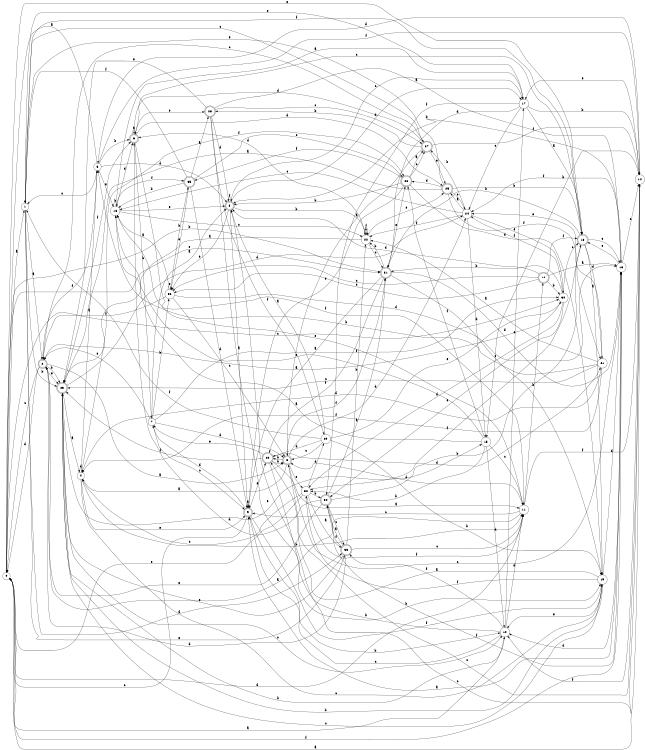 digraph n30_2 {
__start0 [label="" shape="none"];

rankdir=LR;
size="8,5";

s0 [style="filled", color="black", fillcolor="white" shape="circle", label="0"];
s1 [style="filled", color="black", fillcolor="white" shape="circle", label="1"];
s2 [style="rounded,filled", color="black", fillcolor="white" shape="doublecircle", label="2"];
s3 [style="rounded,filled", color="black", fillcolor="white" shape="doublecircle", label="3"];
s4 [style="filled", color="black", fillcolor="white" shape="circle", label="4"];
s5 [style="filled", color="black", fillcolor="white" shape="circle", label="5"];
s6 [style="rounded,filled", color="black", fillcolor="white" shape="doublecircle", label="6"];
s7 [style="filled", color="black", fillcolor="white" shape="circle", label="7"];
s8 [style="rounded,filled", color="black", fillcolor="white" shape="doublecircle", label="8"];
s9 [style="rounded,filled", color="black", fillcolor="white" shape="doublecircle", label="9"];
s10 [style="filled", color="black", fillcolor="white" shape="circle", label="10"];
s11 [style="filled", color="black", fillcolor="white" shape="circle", label="11"];
s12 [style="rounded,filled", color="black", fillcolor="white" shape="doublecircle", label="12"];
s13 [style="filled", color="black", fillcolor="white" shape="circle", label="13"];
s14 [style="filled", color="black", fillcolor="white" shape="circle", label="14"];
s15 [style="filled", color="black", fillcolor="white" shape="circle", label="15"];
s16 [style="filled", color="black", fillcolor="white" shape="circle", label="16"];
s17 [style="filled", color="black", fillcolor="white" shape="circle", label="17"];
s18 [style="rounded,filled", color="black", fillcolor="white" shape="doublecircle", label="18"];
s19 [style="filled", color="black", fillcolor="white" shape="circle", label="19"];
s20 [style="rounded,filled", color="black", fillcolor="white" shape="doublecircle", label="20"];
s21 [style="filled", color="black", fillcolor="white" shape="circle", label="21"];
s22 [style="filled", color="black", fillcolor="white" shape="circle", label="22"];
s23 [style="rounded,filled", color="black", fillcolor="white" shape="doublecircle", label="23"];
s24 [style="filled", color="black", fillcolor="white" shape="circle", label="24"];
s25 [style="rounded,filled", color="black", fillcolor="white" shape="doublecircle", label="25"];
s26 [style="rounded,filled", color="black", fillcolor="white" shape="doublecircle", label="26"];
s27 [style="rounded,filled", color="black", fillcolor="white" shape="doublecircle", label="27"];
s28 [style="rounded,filled", color="black", fillcolor="white" shape="doublecircle", label="28"];
s29 [style="filled", color="black", fillcolor="white" shape="circle", label="29"];
s30 [style="filled", color="black", fillcolor="white" shape="circle", label="30"];
s31 [style="rounded,filled", color="black", fillcolor="white" shape="doublecircle", label="31"];
s32 [style="filled", color="black", fillcolor="white" shape="circle", label="32"];
s33 [style="rounded,filled", color="black", fillcolor="white" shape="doublecircle", label="33"];
s34 [style="rounded,filled", color="black", fillcolor="white" shape="doublecircle", label="34"];
s35 [style="rounded,filled", color="black", fillcolor="white" shape="doublecircle", label="35"];
s36 [style="filled", color="black", fillcolor="white" shape="circle", label="36"];
s0 -> s1 [label="a"];
s0 -> s31 [label="b"];
s0 -> s30 [label="c"];
s0 -> s11 [label="d"];
s0 -> s31 [label="e"];
s0 -> s13 [label="f"];
s1 -> s2 [label="a"];
s1 -> s23 [label="b"];
s1 -> s27 [label="c"];
s1 -> s33 [label="d"];
s1 -> s33 [label="e"];
s1 -> s18 [label="f"];
s2 -> s3 [label="a"];
s2 -> s23 [label="b"];
s2 -> s0 [label="c"];
s2 -> s0 [label="d"];
s2 -> s23 [label="e"];
s2 -> s5 [label="f"];
s3 -> s4 [label="a"];
s3 -> s20 [label="b"];
s3 -> s13 [label="c"];
s3 -> s24 [label="d"];
s3 -> s32 [label="e"];
s3 -> s31 [label="f"];
s4 -> s5 [label="a"];
s4 -> s11 [label="b"];
s4 -> s19 [label="c"];
s4 -> s4 [label="d"];
s4 -> s9 [label="e"];
s4 -> s26 [label="f"];
s5 -> s0 [label="a"];
s5 -> s6 [label="b"];
s5 -> s1 [label="c"];
s5 -> s8 [label="d"];
s5 -> s16 [label="e"];
s5 -> s14 [label="f"];
s6 -> s6 [label="a"];
s6 -> s7 [label="b"];
s6 -> s18 [label="c"];
s6 -> s25 [label="d"];
s6 -> s28 [label="e"];
s6 -> s11 [label="f"];
s7 -> s8 [label="a"];
s7 -> s36 [label="b"];
s7 -> s9 [label="c"];
s7 -> s3 [label="d"];
s7 -> s2 [label="e"];
s7 -> s30 [label="f"];
s8 -> s9 [label="a"];
s8 -> s22 [label="b"];
s8 -> s17 [label="c"];
s8 -> s17 [label="d"];
s8 -> s36 [label="e"];
s8 -> s8 [label="f"];
s9 -> s9 [label="a"];
s9 -> s10 [label="b"];
s9 -> s0 [label="c"];
s9 -> s7 [label="d"];
s9 -> s20 [label="e"];
s9 -> s19 [label="f"];
s10 -> s0 [label="a"];
s10 -> s8 [label="b"];
s10 -> s9 [label="c"];
s10 -> s11 [label="d"];
s10 -> s17 [label="e"];
s10 -> s33 [label="f"];
s11 -> s2 [label="a"];
s11 -> s12 [label="b"];
s11 -> s9 [label="c"];
s11 -> s3 [label="d"];
s11 -> s16 [label="e"];
s11 -> s14 [label="f"];
s12 -> s13 [label="a"];
s12 -> s30 [label="b"];
s12 -> s36 [label="c"];
s12 -> s8 [label="d"];
s12 -> s36 [label="e"];
s12 -> s18 [label="f"];
s13 -> s9 [label="a"];
s13 -> s8 [label="b"];
s13 -> s14 [label="c"];
s13 -> s10 [label="d"];
s13 -> s18 [label="e"];
s13 -> s24 [label="f"];
s14 -> s0 [label="a"];
s14 -> s15 [label="b"];
s14 -> s3 [label="c"];
s14 -> s5 [label="d"];
s14 -> s17 [label="e"];
s14 -> s10 [label="f"];
s15 -> s16 [label="a"];
s15 -> s32 [label="b"];
s15 -> s11 [label="c"];
s15 -> s10 [label="d"];
s15 -> s16 [label="e"];
s15 -> s26 [label="f"];
s16 -> s17 [label="a"];
s16 -> s16 [label="b"];
s16 -> s22 [label="c"];
s16 -> s6 [label="d"];
s16 -> s8 [label="e"];
s16 -> s35 [label="f"];
s17 -> s18 [label="a"];
s17 -> s14 [label="b"];
s17 -> s24 [label="c"];
s17 -> s31 [label="d"];
s17 -> s1 [label="e"];
s17 -> s34 [label="f"];
s18 -> s19 [label="a"];
s18 -> s31 [label="b"];
s18 -> s13 [label="c"];
s18 -> s21 [label="d"];
s18 -> s0 [label="e"];
s18 -> s32 [label="f"];
s19 -> s20 [label="a"];
s19 -> s23 [label="b"];
s19 -> s23 [label="c"];
s19 -> s13 [label="d"];
s19 -> s10 [label="e"];
s19 -> s32 [label="f"];
s20 -> s11 [label="a"];
s20 -> s3 [label="b"];
s20 -> s14 [label="c"];
s20 -> s21 [label="d"];
s20 -> s7 [label="e"];
s20 -> s23 [label="f"];
s21 -> s22 [label="a"];
s21 -> s5 [label="b"];
s21 -> s23 [label="c"];
s21 -> s4 [label="d"];
s21 -> s24 [label="e"];
s21 -> s4 [label="f"];
s22 -> s23 [label="a"];
s22 -> s22 [label="b"];
s22 -> s31 [label="c"];
s22 -> s6 [label="d"];
s22 -> s25 [label="e"];
s22 -> s22 [label="f"];
s23 -> s4 [label="a"];
s23 -> s10 [label="b"];
s23 -> s10 [label="c"];
s23 -> s24 [label="d"];
s23 -> s15 [label="e"];
s23 -> s6 [label="f"];
s24 -> s25 [label="a"];
s24 -> s27 [label="b"];
s24 -> s16 [label="c"];
s24 -> s15 [label="d"];
s24 -> s30 [label="e"];
s24 -> s22 [label="f"];
s25 -> s23 [label="a"];
s25 -> s18 [label="b"];
s25 -> s24 [label="c"];
s25 -> s26 [label="d"];
s25 -> s1 [label="e"];
s25 -> s21 [label="f"];
s26 -> s27 [label="a"];
s26 -> s8 [label="b"];
s26 -> s27 [label="c"];
s26 -> s19 [label="d"];
s26 -> s9 [label="e"];
s26 -> s35 [label="f"];
s27 -> s3 [label="a"];
s27 -> s28 [label="b"];
s27 -> s2 [label="c"];
s27 -> s6 [label="d"];
s27 -> s25 [label="e"];
s27 -> s14 [label="f"];
s28 -> s13 [label="a"];
s28 -> s19 [label="b"];
s28 -> s27 [label="c"];
s28 -> s8 [label="d"];
s28 -> s23 [label="e"];
s28 -> s29 [label="f"];
s29 -> s8 [label="a"];
s29 -> s19 [label="b"];
s29 -> s3 [label="c"];
s29 -> s20 [label="d"];
s29 -> s30 [label="e"];
s29 -> s1 [label="f"];
s30 -> s2 [label="a"];
s30 -> s31 [label="b"];
s30 -> s18 [label="c"];
s30 -> s32 [label="d"];
s30 -> s34 [label="e"];
s30 -> s24 [label="f"];
s31 -> s9 [label="a"];
s31 -> s22 [label="b"];
s31 -> s19 [label="c"];
s31 -> s13 [label="d"];
s31 -> s26 [label="e"];
s31 -> s20 [label="f"];
s32 -> s33 [label="a"];
s32 -> s34 [label="b"];
s32 -> s4 [label="c"];
s32 -> s29 [label="d"];
s32 -> s0 [label="e"];
s32 -> s11 [label="f"];
s33 -> s34 [label="a"];
s33 -> s22 [label="b"];
s33 -> s11 [label="c"];
s33 -> s2 [label="d"];
s33 -> s23 [label="e"];
s33 -> s34 [label="f"];
s34 -> s31 [label="a"];
s34 -> s18 [label="b"];
s34 -> s33 [label="c"];
s34 -> s6 [label="d"];
s34 -> s2 [label="e"];
s34 -> s13 [label="f"];
s35 -> s28 [label="a"];
s35 -> s16 [label="b"];
s35 -> s26 [label="c"];
s35 -> s9 [label="d"];
s35 -> s36 [label="e"];
s35 -> s1 [label="f"];
s36 -> s16 [label="a"];
s36 -> s35 [label="b"];
s36 -> s3 [label="c"];
s36 -> s13 [label="d"];
s36 -> s36 [label="e"];
s36 -> s2 [label="f"];

}